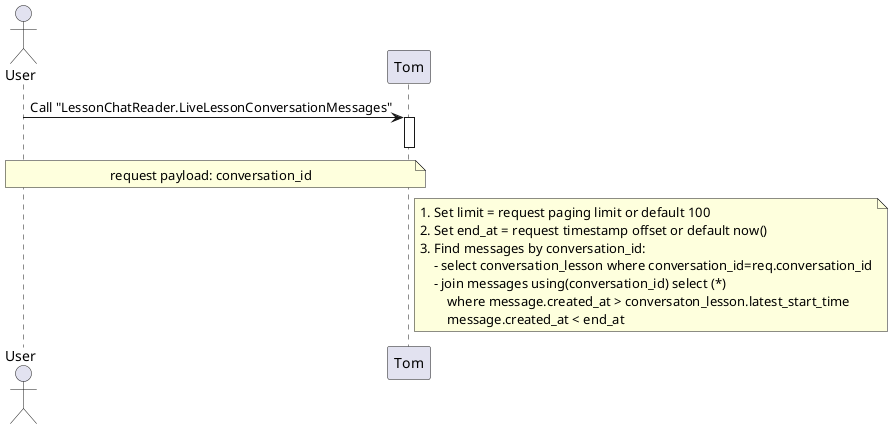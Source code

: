 @startuml lesson_chat_messages
hide circle

actor User as User order 10
participant Tom as Tom order 40
User -> Tom:  Call "LessonChatReader.LiveLessonConversationMessages"
note over User,Tom
request payload: conversation_id
end note
activate Tom
note right Tom
1. Set limit = request paging limit or default 100
2. Set end_at = request timestamp offset or default now() 
3. Find messages by conversation_id:
    - select conversation_lesson where conversation_id=req.conversation_id
    - join messages using(conversation_id) select (*) 
        where message.created_at > conversaton_lesson.latest_start_time
        message.created_at < end_at
end note
deactivate Tom
@enduml
